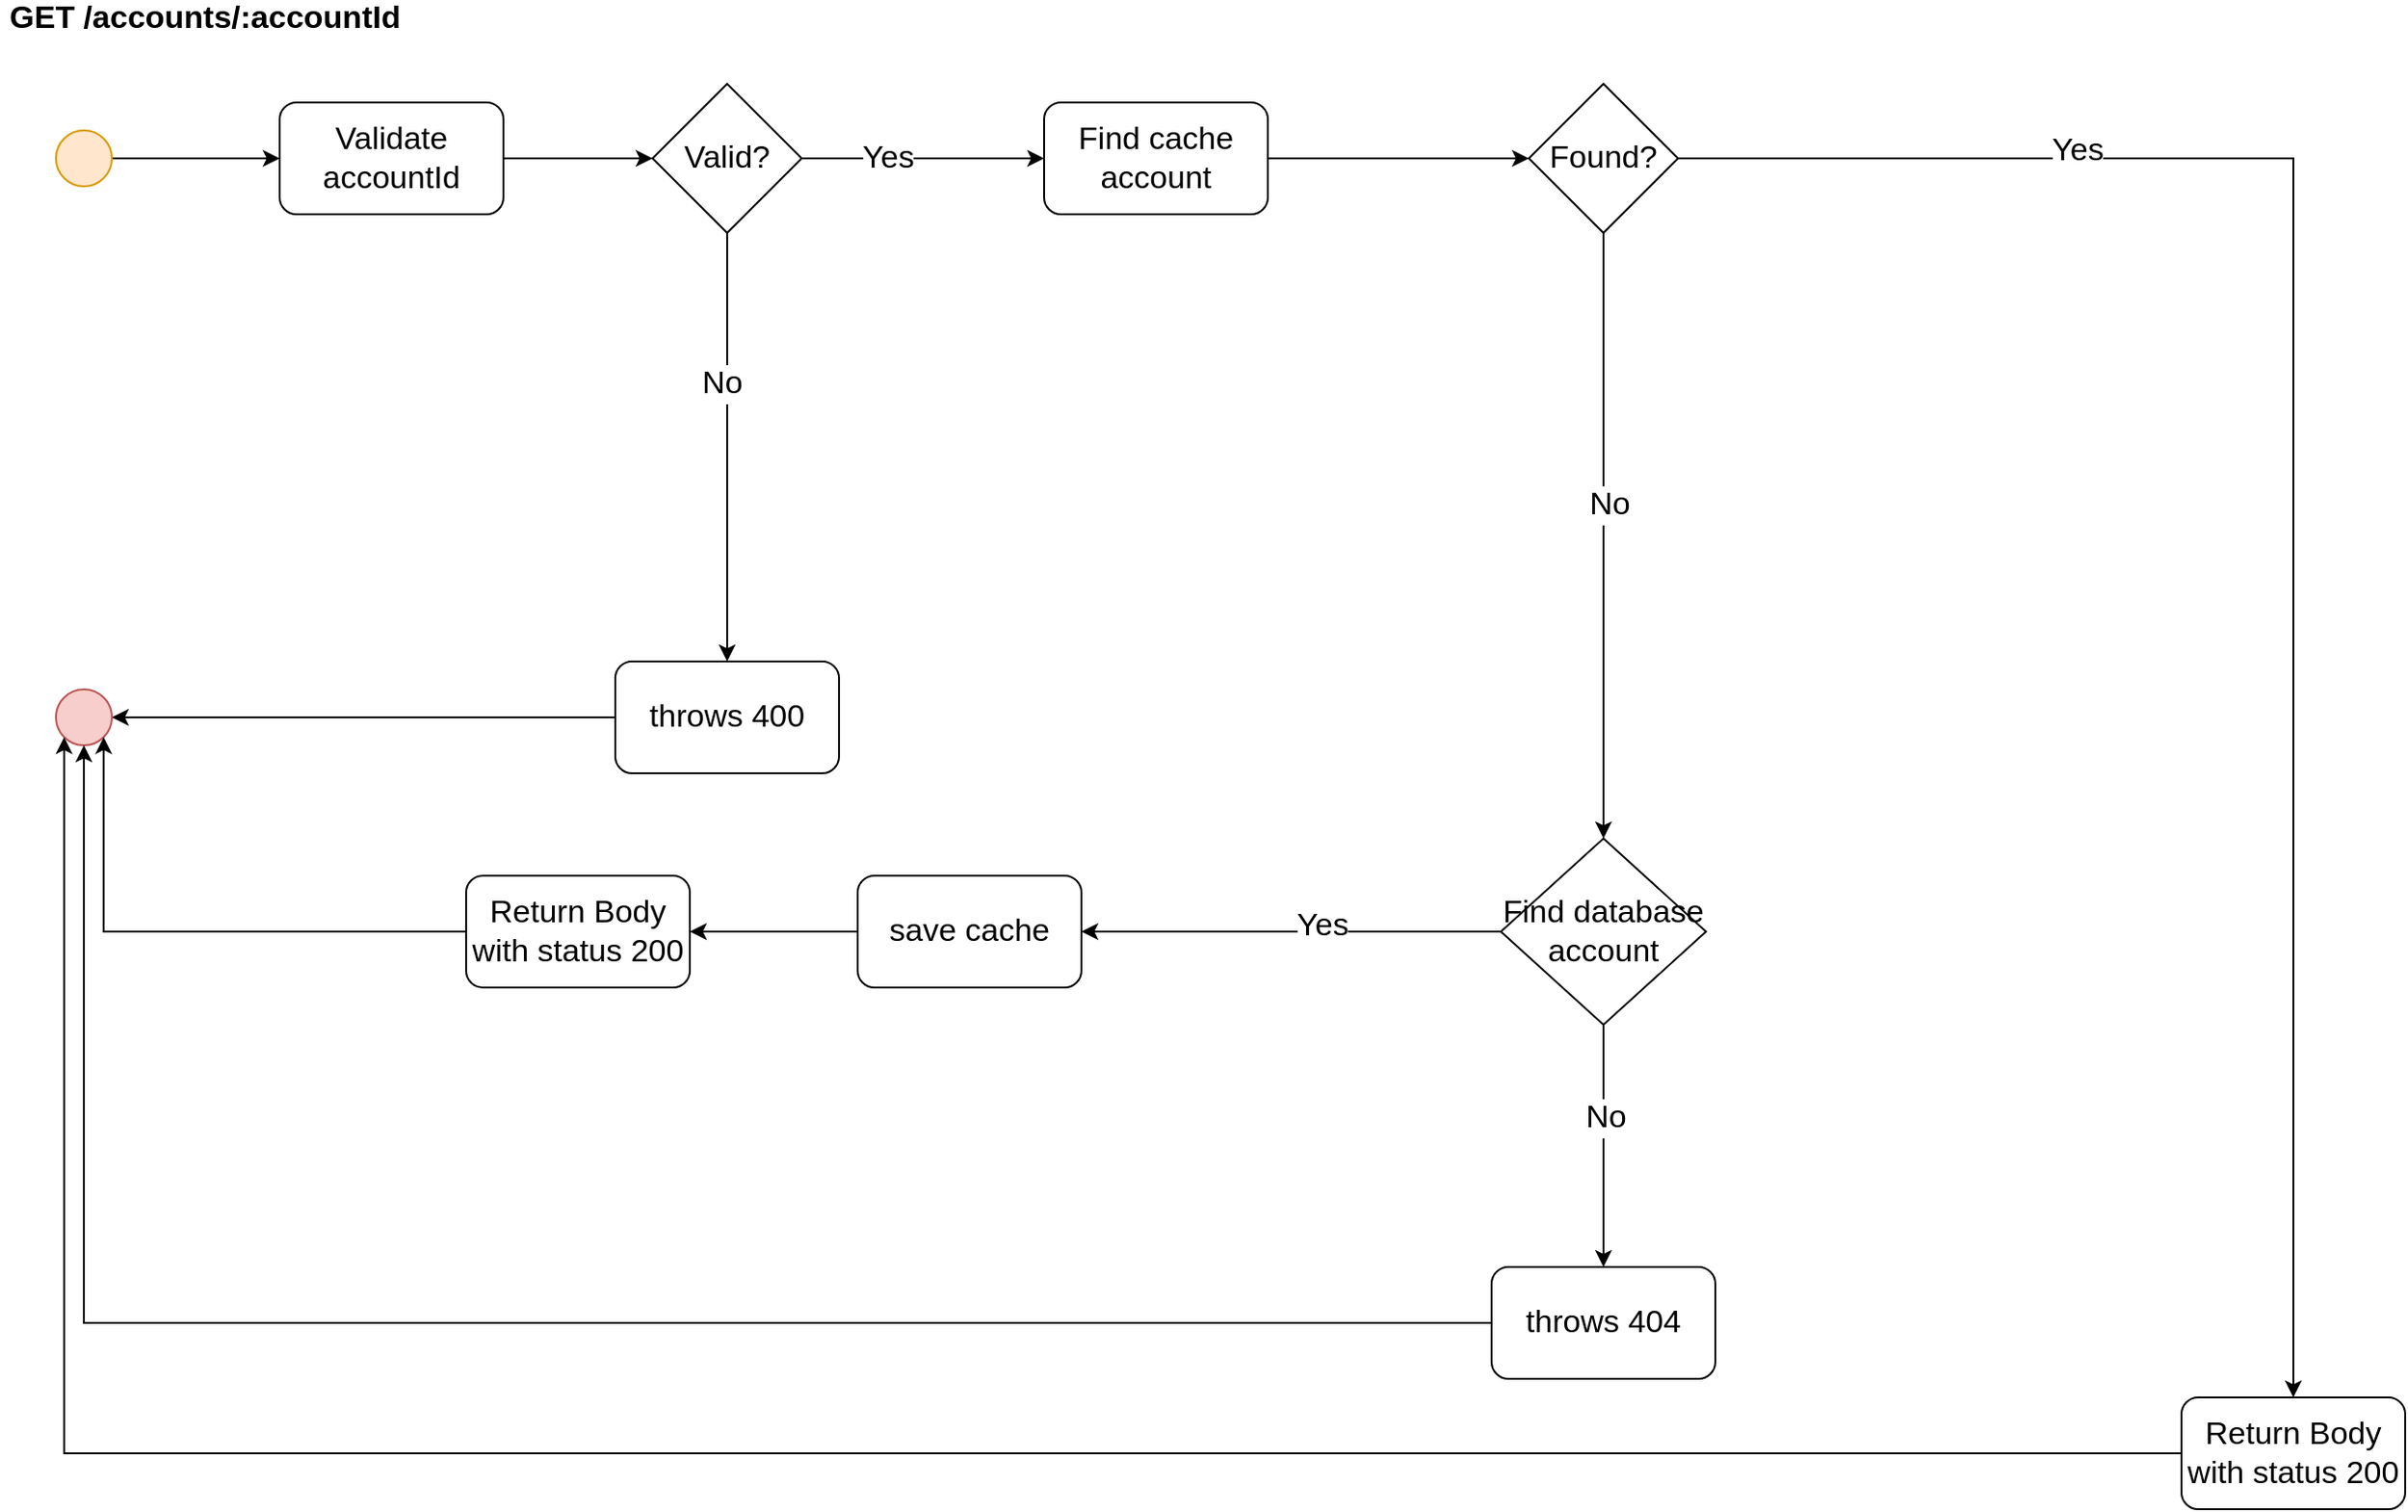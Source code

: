 <mxfile version="14.6.0" type="device"><diagram id="C5RBs43oDa-KdzZeNtuy" name="Page-1"><mxGraphModel dx="2762" dy="1590" grid="1" gridSize="10" guides="1" tooltips="1" connect="1" arrows="1" fold="1" page="1" pageScale="1" pageWidth="827" pageHeight="1169" math="0" shadow="0"><root><mxCell id="WIyWlLk6GJQsqaUBKTNV-0"/><mxCell id="WIyWlLk6GJQsqaUBKTNV-1" parent="WIyWlLk6GJQsqaUBKTNV-0"/><mxCell id="oMPBlFipl-kwX_Id_59P-33" style="edgeStyle=orthogonalEdgeStyle;rounded=0;orthogonalLoop=1;jettySize=auto;html=1;fontSize=17;" edge="1" parent="WIyWlLk6GJQsqaUBKTNV-1" source="oMPBlFipl-kwX_Id_59P-34" target="oMPBlFipl-kwX_Id_59P-37"><mxGeometry relative="1" as="geometry"/></mxCell><mxCell id="oMPBlFipl-kwX_Id_59P-34" value="" style="ellipse;whiteSpace=wrap;html=1;aspect=fixed;fillColor=#ffe6cc;strokeColor=#d79b00;" vertex="1" parent="WIyWlLk6GJQsqaUBKTNV-1"><mxGeometry x="40" y="80" width="30" height="30" as="geometry"/></mxCell><mxCell id="oMPBlFipl-kwX_Id_59P-35" value="GET /accounts/:accountId" style="text;html=1;strokeColor=none;fillColor=none;align=center;verticalAlign=middle;whiteSpace=wrap;rounded=0;fontStyle=1;fontSize=17;" vertex="1" parent="WIyWlLk6GJQsqaUBKTNV-1"><mxGeometry x="10" y="10" width="220" height="20" as="geometry"/></mxCell><mxCell id="oMPBlFipl-kwX_Id_59P-36" style="edgeStyle=orthogonalEdgeStyle;rounded=0;orthogonalLoop=1;jettySize=auto;html=1;entryX=0;entryY=0.5;entryDx=0;entryDy=0;fontSize=17;" edge="1" parent="WIyWlLk6GJQsqaUBKTNV-1" source="oMPBlFipl-kwX_Id_59P-37" target="oMPBlFipl-kwX_Id_59P-42"><mxGeometry relative="1" as="geometry"/></mxCell><mxCell id="oMPBlFipl-kwX_Id_59P-37" value="Validate accountId" style="rounded=1;whiteSpace=wrap;html=1;fontSize=17;" vertex="1" parent="WIyWlLk6GJQsqaUBKTNV-1"><mxGeometry x="160" y="65" width="120" height="60" as="geometry"/></mxCell><mxCell id="oMPBlFipl-kwX_Id_59P-38" style="edgeStyle=orthogonalEdgeStyle;rounded=0;orthogonalLoop=1;jettySize=auto;html=1;fontSize=17;" edge="1" parent="WIyWlLk6GJQsqaUBKTNV-1" source="oMPBlFipl-kwX_Id_59P-42" target="oMPBlFipl-kwX_Id_59P-44"><mxGeometry relative="1" as="geometry"><mxPoint x="400" y="300" as="targetPoint"/></mxGeometry></mxCell><mxCell id="oMPBlFipl-kwX_Id_59P-39" value="No" style="edgeLabel;html=1;align=center;verticalAlign=middle;resizable=0;points=[];fontSize=17;" vertex="1" connectable="0" parent="oMPBlFipl-kwX_Id_59P-38"><mxGeometry x="-0.296" y="-3" relative="1" as="geometry"><mxPoint as="offset"/></mxGeometry></mxCell><mxCell id="oMPBlFipl-kwX_Id_59P-40" style="edgeStyle=orthogonalEdgeStyle;rounded=0;orthogonalLoop=1;jettySize=auto;html=1;fontSize=17;" edge="1" parent="WIyWlLk6GJQsqaUBKTNV-1" source="oMPBlFipl-kwX_Id_59P-42"><mxGeometry relative="1" as="geometry"><mxPoint x="570" y="95" as="targetPoint"/></mxGeometry></mxCell><mxCell id="oMPBlFipl-kwX_Id_59P-41" value="Yes" style="edgeLabel;html=1;align=center;verticalAlign=middle;resizable=0;points=[];fontSize=17;" vertex="1" connectable="0" parent="oMPBlFipl-kwX_Id_59P-40"><mxGeometry x="-0.299" relative="1" as="geometry"><mxPoint as="offset"/></mxGeometry></mxCell><mxCell id="oMPBlFipl-kwX_Id_59P-42" value="Valid?" style="rhombus;whiteSpace=wrap;html=1;fontSize=17;" vertex="1" parent="WIyWlLk6GJQsqaUBKTNV-1"><mxGeometry x="360" y="55" width="80" height="80" as="geometry"/></mxCell><mxCell id="oMPBlFipl-kwX_Id_59P-43" style="edgeStyle=orthogonalEdgeStyle;rounded=0;orthogonalLoop=1;jettySize=auto;html=1;entryX=1;entryY=0.5;entryDx=0;entryDy=0;fontSize=17;" edge="1" parent="WIyWlLk6GJQsqaUBKTNV-1" source="oMPBlFipl-kwX_Id_59P-44" target="oMPBlFipl-kwX_Id_59P-45"><mxGeometry relative="1" as="geometry"/></mxCell><mxCell id="oMPBlFipl-kwX_Id_59P-44" value="throws 400" style="rounded=1;whiteSpace=wrap;html=1;fontSize=17;" vertex="1" parent="WIyWlLk6GJQsqaUBKTNV-1"><mxGeometry x="340" y="365" width="120" height="60" as="geometry"/></mxCell><mxCell id="oMPBlFipl-kwX_Id_59P-45" value="" style="ellipse;whiteSpace=wrap;html=1;aspect=fixed;fontSize=17;fillColor=#f8cecc;strokeColor=#b85450;" vertex="1" parent="WIyWlLk6GJQsqaUBKTNV-1"><mxGeometry x="40" y="380" width="30" height="30" as="geometry"/></mxCell><mxCell id="oMPBlFipl-kwX_Id_59P-46" style="edgeStyle=orthogonalEdgeStyle;rounded=0;orthogonalLoop=1;jettySize=auto;html=1;exitX=1;exitY=0.5;exitDx=0;exitDy=0;fontSize=17;" edge="1" parent="WIyWlLk6GJQsqaUBKTNV-1" source="oMPBlFipl-kwX_Id_59P-47" target="oMPBlFipl-kwX_Id_59P-52"><mxGeometry relative="1" as="geometry"/></mxCell><mxCell id="oMPBlFipl-kwX_Id_59P-47" value="Find cache account" style="rounded=1;whiteSpace=wrap;html=1;fontSize=17;" vertex="1" parent="WIyWlLk6GJQsqaUBKTNV-1"><mxGeometry x="570" y="65" width="120" height="60" as="geometry"/></mxCell><mxCell id="oMPBlFipl-kwX_Id_59P-48" style="edgeStyle=orthogonalEdgeStyle;rounded=0;orthogonalLoop=1;jettySize=auto;html=1;exitX=1;exitY=0.5;exitDx=0;exitDy=0;fontSize=17;" edge="1" parent="WIyWlLk6GJQsqaUBKTNV-1" source="oMPBlFipl-kwX_Id_59P-52" target="oMPBlFipl-kwX_Id_59P-56"><mxGeometry relative="1" as="geometry"><mxPoint x="1010" y="550" as="targetPoint"/></mxGeometry></mxCell><mxCell id="oMPBlFipl-kwX_Id_59P-49" value="Yes" style="edgeLabel;html=1;align=center;verticalAlign=middle;resizable=0;points=[];fontSize=17;" vertex="1" connectable="0" parent="oMPBlFipl-kwX_Id_59P-48"><mxGeometry x="-0.57" y="4" relative="1" as="geometry"><mxPoint as="offset"/></mxGeometry></mxCell><mxCell id="oMPBlFipl-kwX_Id_59P-50" style="edgeStyle=orthogonalEdgeStyle;rounded=0;orthogonalLoop=1;jettySize=auto;html=1;entryX=0.5;entryY=0;entryDx=0;entryDy=0;fontSize=17;" edge="1" parent="WIyWlLk6GJQsqaUBKTNV-1" source="oMPBlFipl-kwX_Id_59P-52" target="oMPBlFipl-kwX_Id_59P-61"><mxGeometry relative="1" as="geometry"/></mxCell><mxCell id="oMPBlFipl-kwX_Id_59P-51" value="No" style="edgeLabel;html=1;align=center;verticalAlign=middle;resizable=0;points=[];fontSize=17;" vertex="1" connectable="0" parent="oMPBlFipl-kwX_Id_59P-50"><mxGeometry x="-0.103" y="3" relative="1" as="geometry"><mxPoint as="offset"/></mxGeometry></mxCell><mxCell id="oMPBlFipl-kwX_Id_59P-52" value="Found?" style="rhombus;whiteSpace=wrap;html=1;fontSize=17;" vertex="1" parent="WIyWlLk6GJQsqaUBKTNV-1"><mxGeometry x="830" y="55" width="80" height="80" as="geometry"/></mxCell><mxCell id="oMPBlFipl-kwX_Id_59P-53" style="edgeStyle=orthogonalEdgeStyle;rounded=0;orthogonalLoop=1;jettySize=auto;html=1;exitX=0;exitY=0.5;exitDx=0;exitDy=0;entryX=0.5;entryY=1;entryDx=0;entryDy=0;fontSize=17;" edge="1" parent="WIyWlLk6GJQsqaUBKTNV-1" source="oMPBlFipl-kwX_Id_59P-54" target="oMPBlFipl-kwX_Id_59P-45"><mxGeometry relative="1" as="geometry"/></mxCell><mxCell id="oMPBlFipl-kwX_Id_59P-54" value="throws 404" style="rounded=1;whiteSpace=wrap;html=1;fontSize=17;" vertex="1" parent="WIyWlLk6GJQsqaUBKTNV-1"><mxGeometry x="810" y="690" width="120" height="60" as="geometry"/></mxCell><mxCell id="oMPBlFipl-kwX_Id_59P-55" style="edgeStyle=orthogonalEdgeStyle;rounded=0;orthogonalLoop=1;jettySize=auto;html=1;exitX=0;exitY=0.5;exitDx=0;exitDy=0;entryX=0;entryY=1;entryDx=0;entryDy=0;fontSize=17;" edge="1" parent="WIyWlLk6GJQsqaUBKTNV-1" source="oMPBlFipl-kwX_Id_59P-56" target="oMPBlFipl-kwX_Id_59P-45"><mxGeometry relative="1" as="geometry"/></mxCell><mxCell id="oMPBlFipl-kwX_Id_59P-56" value="Return Body with status 200" style="rounded=1;whiteSpace=wrap;html=1;fontSize=17;" vertex="1" parent="WIyWlLk6GJQsqaUBKTNV-1"><mxGeometry x="1180" y="760" width="120" height="60" as="geometry"/></mxCell><mxCell id="oMPBlFipl-kwX_Id_59P-57" style="edgeStyle=orthogonalEdgeStyle;rounded=0;orthogonalLoop=1;jettySize=auto;html=1;exitX=0;exitY=0.5;exitDx=0;exitDy=0;fontSize=17;" edge="1" parent="WIyWlLk6GJQsqaUBKTNV-1" source="oMPBlFipl-kwX_Id_59P-61" target="oMPBlFipl-kwX_Id_59P-63"><mxGeometry relative="1" as="geometry"/></mxCell><mxCell id="oMPBlFipl-kwX_Id_59P-58" value="Yes" style="edgeLabel;html=1;align=center;verticalAlign=middle;resizable=0;points=[];fontSize=17;" vertex="1" connectable="0" parent="oMPBlFipl-kwX_Id_59P-57"><mxGeometry x="-0.141" y="-3" relative="1" as="geometry"><mxPoint as="offset"/></mxGeometry></mxCell><mxCell id="oMPBlFipl-kwX_Id_59P-59" style="edgeStyle=orthogonalEdgeStyle;rounded=0;orthogonalLoop=1;jettySize=auto;html=1;exitX=0.5;exitY=1;exitDx=0;exitDy=0;entryX=0.5;entryY=0;entryDx=0;entryDy=0;fontSize=17;" edge="1" parent="WIyWlLk6GJQsqaUBKTNV-1" source="oMPBlFipl-kwX_Id_59P-61" target="oMPBlFipl-kwX_Id_59P-54"><mxGeometry relative="1" as="geometry"/></mxCell><mxCell id="oMPBlFipl-kwX_Id_59P-60" value="No" style="edgeLabel;html=1;align=center;verticalAlign=middle;resizable=0;points=[];fontSize=17;" vertex="1" connectable="0" parent="oMPBlFipl-kwX_Id_59P-59"><mxGeometry x="-0.235" y="1" relative="1" as="geometry"><mxPoint as="offset"/></mxGeometry></mxCell><mxCell id="oMPBlFipl-kwX_Id_59P-61" value="Find database account" style="rhombus;whiteSpace=wrap;html=1;fontSize=17;" vertex="1" parent="WIyWlLk6GJQsqaUBKTNV-1"><mxGeometry x="815" y="460" width="110" height="100" as="geometry"/></mxCell><mxCell id="oMPBlFipl-kwX_Id_59P-62" style="edgeStyle=orthogonalEdgeStyle;rounded=0;orthogonalLoop=1;jettySize=auto;html=1;exitX=0;exitY=0.5;exitDx=0;exitDy=0;" edge="1" parent="WIyWlLk6GJQsqaUBKTNV-1" source="oMPBlFipl-kwX_Id_59P-63" target="oMPBlFipl-kwX_Id_59P-65"><mxGeometry relative="1" as="geometry"/></mxCell><mxCell id="oMPBlFipl-kwX_Id_59P-63" value="save cache" style="rounded=1;whiteSpace=wrap;html=1;fontSize=17;" vertex="1" parent="WIyWlLk6GJQsqaUBKTNV-1"><mxGeometry x="470" y="480" width="120" height="60" as="geometry"/></mxCell><mxCell id="oMPBlFipl-kwX_Id_59P-64" style="edgeStyle=orthogonalEdgeStyle;rounded=0;orthogonalLoop=1;jettySize=auto;html=1;entryX=1;entryY=1;entryDx=0;entryDy=0;" edge="1" parent="WIyWlLk6GJQsqaUBKTNV-1" source="oMPBlFipl-kwX_Id_59P-65" target="oMPBlFipl-kwX_Id_59P-45"><mxGeometry relative="1" as="geometry"/></mxCell><mxCell id="oMPBlFipl-kwX_Id_59P-65" value="Return Body with status 200" style="rounded=1;whiteSpace=wrap;html=1;fontSize=17;" vertex="1" parent="WIyWlLk6GJQsqaUBKTNV-1"><mxGeometry x="260" y="480" width="120" height="60" as="geometry"/></mxCell></root></mxGraphModel></diagram></mxfile>